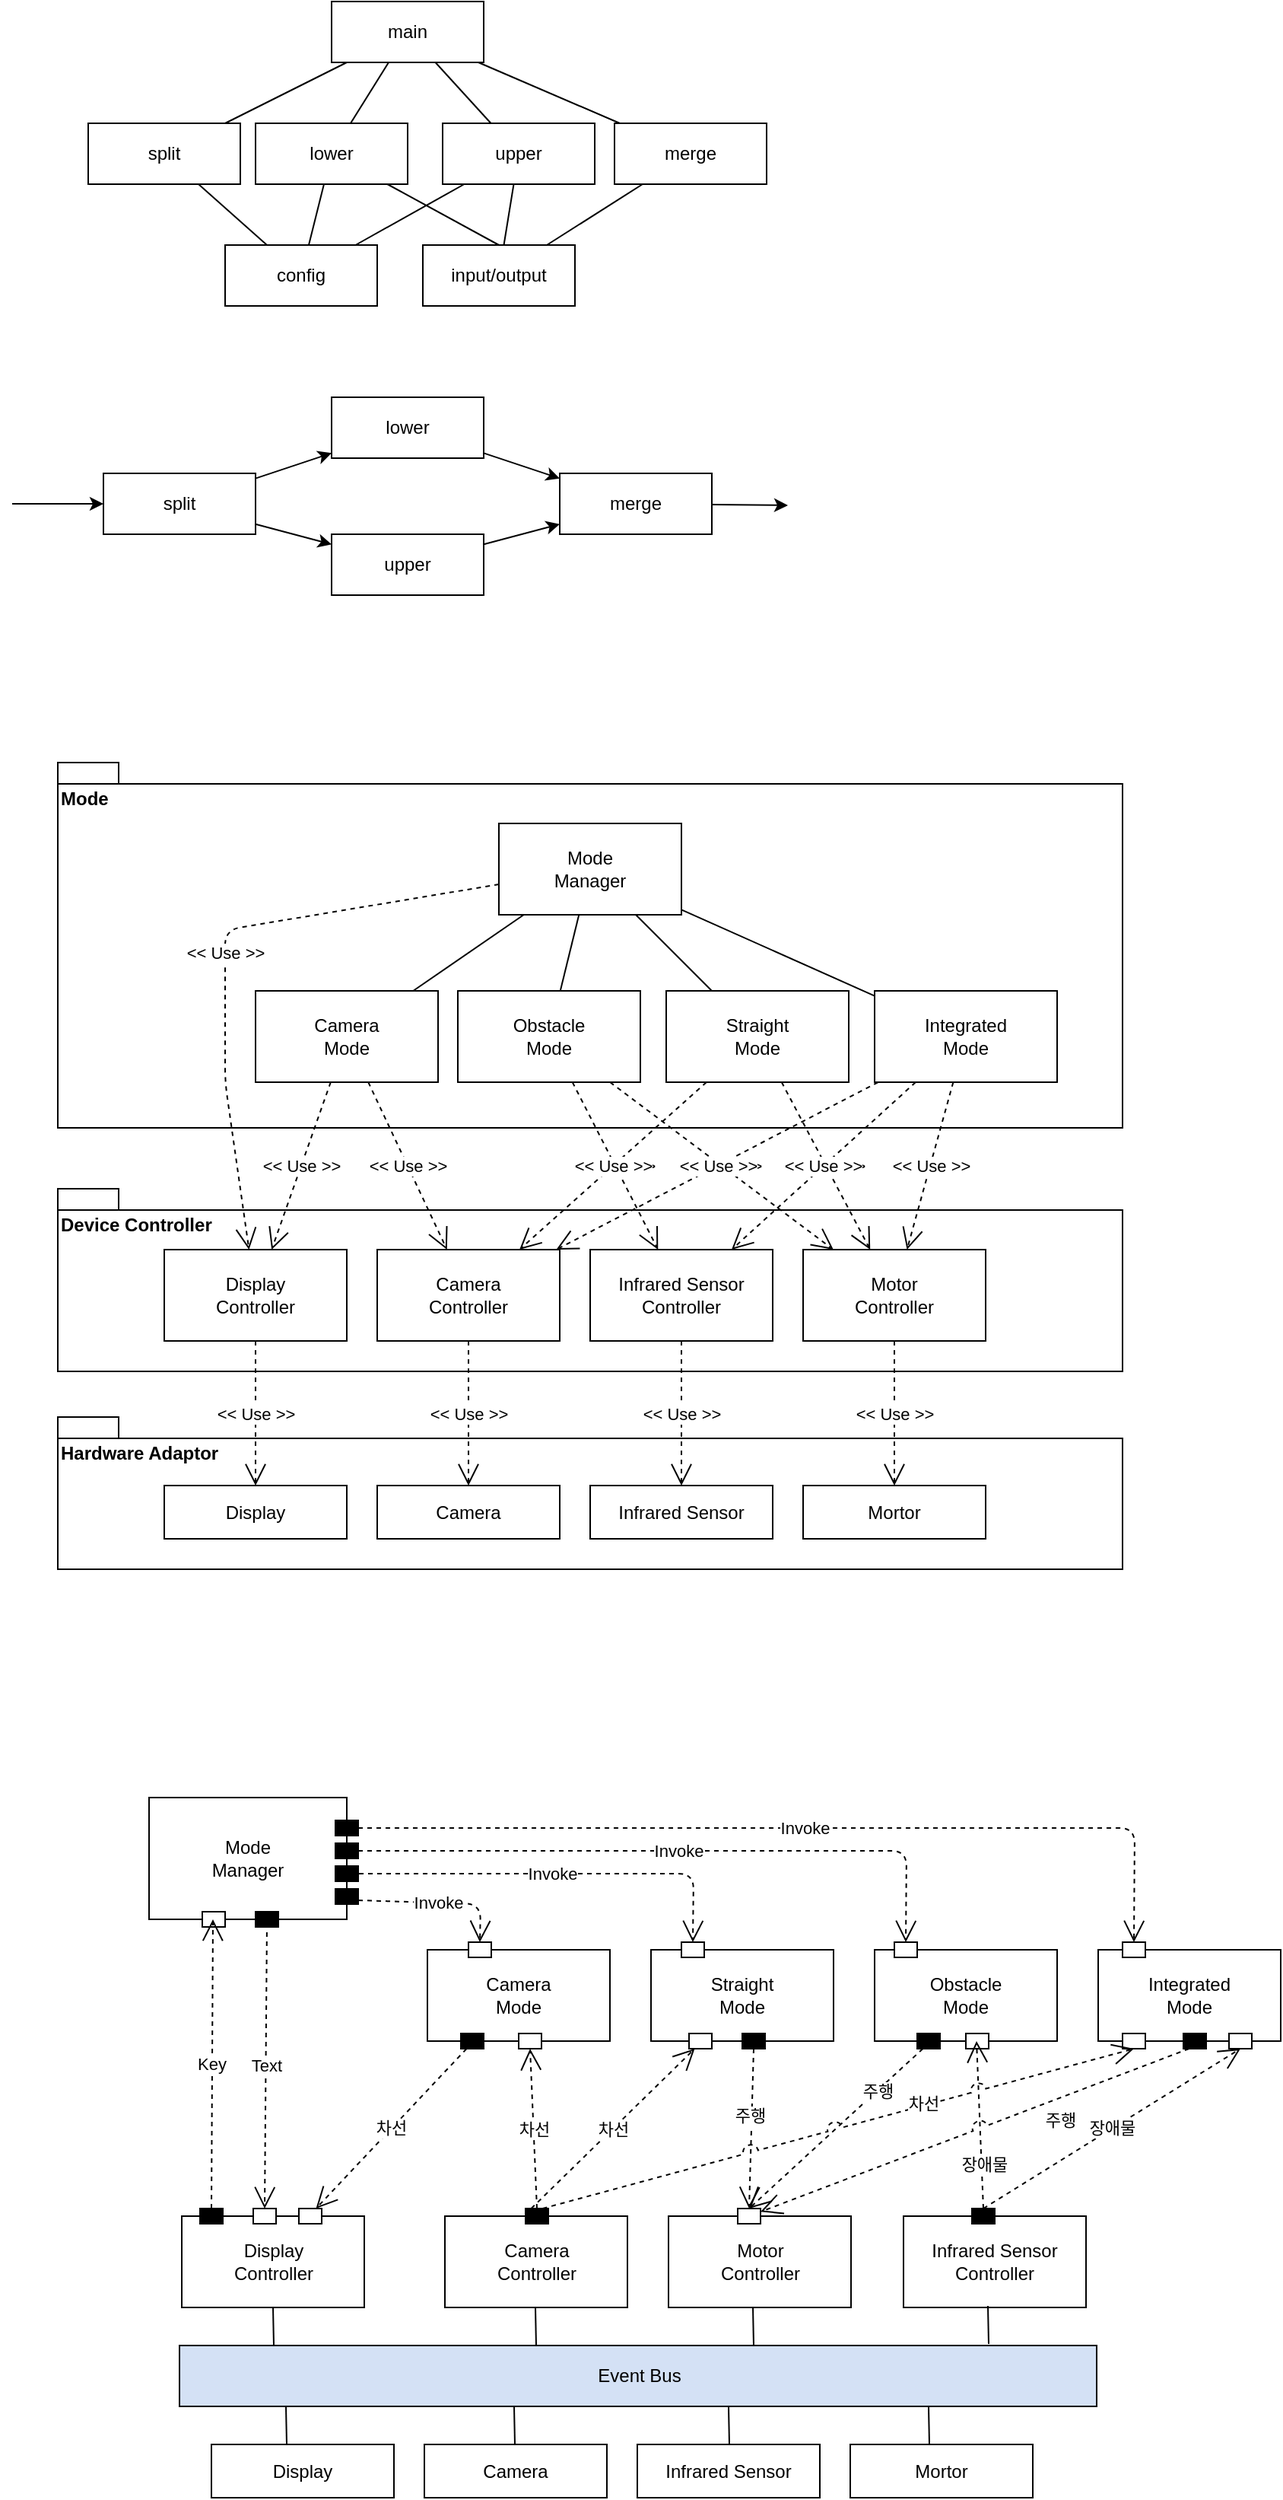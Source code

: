 <mxfile version="12.1.9" type="github" pages="1">
  <diagram id="GqkaJM9YWcRdEgWwe7jv" name="Page-1">
    <mxGraphModel dx="1005" dy="513" grid="1" gridSize="10" guides="1" tooltips="1" connect="1" arrows="1" fold="1" page="1" pageScale="1" pageWidth="827" pageHeight="1169" math="0" shadow="0">
      <root>
        <mxCell id="0"/>
        <mxCell id="1" parent="0"/>
        <mxCell id="NLvDaeGnBo0QT0uKcd2r-38" value="Mode" style="shape=folder;fontStyle=1;spacingTop=10;tabWidth=40;tabHeight=14;tabPosition=left;html=1;verticalAlign=top;align=left;" vertex="1" parent="1">
          <mxGeometry x="90" y="570" width="700" height="240" as="geometry"/>
        </mxCell>
        <mxCell id="NLvDaeGnBo0QT0uKcd2r-1" value="main" style="rounded=0;whiteSpace=wrap;html=1;" vertex="1" parent="1">
          <mxGeometry x="270" y="70" width="100" height="40" as="geometry"/>
        </mxCell>
        <mxCell id="NLvDaeGnBo0QT0uKcd2r-2" value="split" style="rounded=0;whiteSpace=wrap;html=1;" vertex="1" parent="1">
          <mxGeometry x="110" y="150" width="100" height="40" as="geometry"/>
        </mxCell>
        <mxCell id="NLvDaeGnBo0QT0uKcd2r-3" value="lower" style="rounded=0;whiteSpace=wrap;html=1;" vertex="1" parent="1">
          <mxGeometry x="220" y="150" width="100" height="40" as="geometry"/>
        </mxCell>
        <mxCell id="NLvDaeGnBo0QT0uKcd2r-4" value="upper" style="rounded=0;whiteSpace=wrap;html=1;" vertex="1" parent="1">
          <mxGeometry x="343" y="150" width="100" height="40" as="geometry"/>
        </mxCell>
        <mxCell id="NLvDaeGnBo0QT0uKcd2r-5" value="merge" style="rounded=0;whiteSpace=wrap;html=1;" vertex="1" parent="1">
          <mxGeometry x="456" y="150" width="100" height="40" as="geometry"/>
        </mxCell>
        <mxCell id="NLvDaeGnBo0QT0uKcd2r-6" value="config" style="rounded=0;whiteSpace=wrap;html=1;" vertex="1" parent="1">
          <mxGeometry x="200" y="230" width="100" height="40" as="geometry"/>
        </mxCell>
        <mxCell id="NLvDaeGnBo0QT0uKcd2r-7" value="input/output" style="rounded=0;whiteSpace=wrap;html=1;" vertex="1" parent="1">
          <mxGeometry x="330" y="230" width="100" height="40" as="geometry"/>
        </mxCell>
        <mxCell id="NLvDaeGnBo0QT0uKcd2r-12" value="" style="endArrow=none;html=1;" edge="1" parent="1" source="NLvDaeGnBo0QT0uKcd2r-2" target="NLvDaeGnBo0QT0uKcd2r-1">
          <mxGeometry width="50" height="50" relative="1" as="geometry">
            <mxPoint x="130" y="340" as="sourcePoint"/>
            <mxPoint x="180" y="290" as="targetPoint"/>
          </mxGeometry>
        </mxCell>
        <mxCell id="NLvDaeGnBo0QT0uKcd2r-13" value="" style="endArrow=none;html=1;" edge="1" parent="1" source="NLvDaeGnBo0QT0uKcd2r-3" target="NLvDaeGnBo0QT0uKcd2r-1">
          <mxGeometry width="50" height="50" relative="1" as="geometry">
            <mxPoint x="225" y="160" as="sourcePoint"/>
            <mxPoint x="295" y="120" as="targetPoint"/>
          </mxGeometry>
        </mxCell>
        <mxCell id="NLvDaeGnBo0QT0uKcd2r-14" value="" style="endArrow=none;html=1;" edge="1" parent="1" source="NLvDaeGnBo0QT0uKcd2r-4" target="NLvDaeGnBo0QT0uKcd2r-1">
          <mxGeometry width="50" height="50" relative="1" as="geometry">
            <mxPoint x="307.5" y="160" as="sourcePoint"/>
            <mxPoint x="322.5" y="120" as="targetPoint"/>
          </mxGeometry>
        </mxCell>
        <mxCell id="NLvDaeGnBo0QT0uKcd2r-15" value="" style="endArrow=none;html=1;" edge="1" parent="1" source="NLvDaeGnBo0QT0uKcd2r-5" target="NLvDaeGnBo0QT0uKcd2r-1">
          <mxGeometry width="50" height="50" relative="1" as="geometry">
            <mxPoint x="399.75" y="160" as="sourcePoint"/>
            <mxPoint x="353.25" y="120" as="targetPoint"/>
          </mxGeometry>
        </mxCell>
        <mxCell id="NLvDaeGnBo0QT0uKcd2r-16" value="" style="endArrow=none;html=1;" edge="1" parent="1" source="NLvDaeGnBo0QT0uKcd2r-5" target="NLvDaeGnBo0QT0uKcd2r-7">
          <mxGeometry width="50" height="50" relative="1" as="geometry">
            <mxPoint x="466" y="160.583" as="sourcePoint"/>
            <mxPoint x="360" y="119.417" as="targetPoint"/>
          </mxGeometry>
        </mxCell>
        <mxCell id="NLvDaeGnBo0QT0uKcd2r-17" value="" style="endArrow=none;html=1;" edge="1" parent="1" source="NLvDaeGnBo0QT0uKcd2r-4" target="NLvDaeGnBo0QT0uKcd2r-6">
          <mxGeometry width="50" height="50" relative="1" as="geometry">
            <mxPoint x="484.5" y="200" as="sourcePoint"/>
            <mxPoint x="421.5" y="240" as="targetPoint"/>
          </mxGeometry>
        </mxCell>
        <mxCell id="NLvDaeGnBo0QT0uKcd2r-18" value="" style="endArrow=none;html=1;" edge="1" parent="1" source="NLvDaeGnBo0QT0uKcd2r-2" target="NLvDaeGnBo0QT0uKcd2r-6">
          <mxGeometry width="50" height="50" relative="1" as="geometry">
            <mxPoint x="367.25" y="200" as="sourcePoint"/>
            <mxPoint x="295.75" y="240" as="targetPoint"/>
          </mxGeometry>
        </mxCell>
        <mxCell id="NLvDaeGnBo0QT0uKcd2r-19" value="" style="endArrow=none;html=1;entryX=0.5;entryY=0;entryDx=0;entryDy=0;" edge="1" parent="1" source="NLvDaeGnBo0QT0uKcd2r-3" target="NLvDaeGnBo0QT0uKcd2r-7">
          <mxGeometry width="50" height="50" relative="1" as="geometry">
            <mxPoint x="208.786" y="200" as="sourcePoint"/>
            <mxPoint x="305.75" y="250" as="targetPoint"/>
          </mxGeometry>
        </mxCell>
        <mxCell id="NLvDaeGnBo0QT0uKcd2r-20" value="" style="endArrow=none;html=1;" edge="1" parent="1" source="NLvDaeGnBo0QT0uKcd2r-4" target="NLvDaeGnBo0QT0uKcd2r-7">
          <mxGeometry width="50" height="50" relative="1" as="geometry">
            <mxPoint x="316.667" y="200" as="sourcePoint"/>
            <mxPoint x="390" y="240" as="targetPoint"/>
          </mxGeometry>
        </mxCell>
        <mxCell id="NLvDaeGnBo0QT0uKcd2r-21" value="" style="endArrow=none;html=1;" edge="1" parent="1" source="NLvDaeGnBo0QT0uKcd2r-3" target="NLvDaeGnBo0QT0uKcd2r-6">
          <mxGeometry width="50" height="50" relative="1" as="geometry">
            <mxPoint x="399.75" y="200" as="sourcePoint"/>
            <mxPoint x="393.25" y="240" as="targetPoint"/>
          </mxGeometry>
        </mxCell>
        <mxCell id="NLvDaeGnBo0QT0uKcd2r-22" value="lower" style="rounded=0;whiteSpace=wrap;html=1;" vertex="1" parent="1">
          <mxGeometry x="270" y="330" width="100" height="40" as="geometry"/>
        </mxCell>
        <mxCell id="NLvDaeGnBo0QT0uKcd2r-23" value="upper" style="rounded=0;whiteSpace=wrap;html=1;" vertex="1" parent="1">
          <mxGeometry x="270" y="420" width="100" height="40" as="geometry"/>
        </mxCell>
        <mxCell id="NLvDaeGnBo0QT0uKcd2r-24" value="split" style="rounded=0;whiteSpace=wrap;html=1;" vertex="1" parent="1">
          <mxGeometry x="120" y="380" width="100" height="40" as="geometry"/>
        </mxCell>
        <mxCell id="NLvDaeGnBo0QT0uKcd2r-25" value="merge" style="rounded=0;whiteSpace=wrap;html=1;" vertex="1" parent="1">
          <mxGeometry x="420" y="380" width="100" height="40" as="geometry"/>
        </mxCell>
        <mxCell id="NLvDaeGnBo0QT0uKcd2r-26" value="" style="endArrow=none;html=1;endFill=0;startArrow=classic;startFill=1;" edge="1" parent="1" source="NLvDaeGnBo0QT0uKcd2r-22" target="NLvDaeGnBo0QT0uKcd2r-24">
          <mxGeometry width="50" height="50" relative="1" as="geometry">
            <mxPoint x="275" y="200" as="sourcePoint"/>
            <mxPoint x="265" y="240" as="targetPoint"/>
          </mxGeometry>
        </mxCell>
        <mxCell id="NLvDaeGnBo0QT0uKcd2r-28" value="" style="endArrow=none;html=1;endFill=0;startArrow=classic;startFill=1;" edge="1" parent="1" source="NLvDaeGnBo0QT0uKcd2r-23" target="NLvDaeGnBo0QT0uKcd2r-24">
          <mxGeometry width="50" height="50" relative="1" as="geometry">
            <mxPoint x="280" y="376.667" as="sourcePoint"/>
            <mxPoint x="230" y="393.333" as="targetPoint"/>
          </mxGeometry>
        </mxCell>
        <mxCell id="NLvDaeGnBo0QT0uKcd2r-30" value="" style="endArrow=none;html=1;endFill=0;startArrow=classic;startFill=1;" edge="1" parent="1" source="NLvDaeGnBo0QT0uKcd2r-25" target="NLvDaeGnBo0QT0uKcd2r-22">
          <mxGeometry width="50" height="50" relative="1" as="geometry">
            <mxPoint x="280" y="376.667" as="sourcePoint"/>
            <mxPoint x="230" y="393.333" as="targetPoint"/>
          </mxGeometry>
        </mxCell>
        <mxCell id="NLvDaeGnBo0QT0uKcd2r-31" value="" style="endArrow=none;html=1;endFill=0;startArrow=classic;startFill=1;" edge="1" parent="1" source="NLvDaeGnBo0QT0uKcd2r-25" target="NLvDaeGnBo0QT0uKcd2r-23">
          <mxGeometry width="50" height="50" relative="1" as="geometry">
            <mxPoint x="430" y="393.333" as="sourcePoint"/>
            <mxPoint x="380" y="376.667" as="targetPoint"/>
          </mxGeometry>
        </mxCell>
        <mxCell id="NLvDaeGnBo0QT0uKcd2r-32" value="" style="endArrow=none;html=1;endFill=0;startArrow=classic;startFill=1;" edge="1" parent="1" source="NLvDaeGnBo0QT0uKcd2r-24">
          <mxGeometry width="50" height="50" relative="1" as="geometry">
            <mxPoint x="430" y="423.333" as="sourcePoint"/>
            <mxPoint x="60" y="400" as="targetPoint"/>
          </mxGeometry>
        </mxCell>
        <mxCell id="NLvDaeGnBo0QT0uKcd2r-34" value="" style="endArrow=none;html=1;endFill=0;startArrow=classic;startFill=1;" edge="1" parent="1" target="NLvDaeGnBo0QT0uKcd2r-25">
          <mxGeometry width="50" height="50" relative="1" as="geometry">
            <mxPoint x="570" y="401" as="sourcePoint"/>
            <mxPoint x="70" y="410" as="targetPoint"/>
          </mxGeometry>
        </mxCell>
        <mxCell id="NLvDaeGnBo0QT0uKcd2r-35" value="Mode&lt;br&gt;Manager" style="rounded=0;whiteSpace=wrap;html=1;" vertex="1" parent="1">
          <mxGeometry x="380" y="610" width="120" height="60" as="geometry"/>
        </mxCell>
        <mxCell id="NLvDaeGnBo0QT0uKcd2r-36" value="Camera&lt;br&gt;Mode" style="rounded=0;whiteSpace=wrap;html=1;" vertex="1" parent="1">
          <mxGeometry x="220" y="720" width="120" height="60" as="geometry"/>
        </mxCell>
        <mxCell id="NLvDaeGnBo0QT0uKcd2r-39" value="Obstacle&lt;br&gt;Mode" style="rounded=0;whiteSpace=wrap;html=1;" vertex="1" parent="1">
          <mxGeometry x="353" y="720" width="120" height="60" as="geometry"/>
        </mxCell>
        <mxCell id="NLvDaeGnBo0QT0uKcd2r-40" value="Straight&lt;br&gt;Mode" style="rounded=0;whiteSpace=wrap;html=1;" vertex="1" parent="1">
          <mxGeometry x="490" y="720" width="120" height="60" as="geometry"/>
        </mxCell>
        <mxCell id="NLvDaeGnBo0QT0uKcd2r-42" value="Integrated&lt;br&gt;Mode" style="rounded=0;whiteSpace=wrap;html=1;" vertex="1" parent="1">
          <mxGeometry x="627" y="720" width="120" height="60" as="geometry"/>
        </mxCell>
        <mxCell id="NLvDaeGnBo0QT0uKcd2r-45" value="Device Controller" style="shape=folder;fontStyle=1;spacingTop=10;tabWidth=40;tabHeight=14;tabPosition=left;html=1;verticalAlign=top;align=left;" vertex="1" parent="1">
          <mxGeometry x="90" y="850" width="700" height="120" as="geometry"/>
        </mxCell>
        <mxCell id="NLvDaeGnBo0QT0uKcd2r-46" value="Camera&lt;br&gt;Controller" style="rounded=0;whiteSpace=wrap;html=1;" vertex="1" parent="1">
          <mxGeometry x="300" y="890" width="120" height="60" as="geometry"/>
        </mxCell>
        <mxCell id="NLvDaeGnBo0QT0uKcd2r-48" value="Infrared Sensor&lt;br&gt;Controller" style="rounded=0;whiteSpace=wrap;html=1;" vertex="1" parent="1">
          <mxGeometry x="440" y="890" width="120" height="60" as="geometry"/>
        </mxCell>
        <mxCell id="NLvDaeGnBo0QT0uKcd2r-49" value="Motor&lt;br&gt;Controller" style="rounded=0;whiteSpace=wrap;html=1;" vertex="1" parent="1">
          <mxGeometry x="580" y="890" width="120" height="60" as="geometry"/>
        </mxCell>
        <mxCell id="NLvDaeGnBo0QT0uKcd2r-50" value="Display&lt;br&gt;Controller" style="rounded=0;whiteSpace=wrap;html=1;" vertex="1" parent="1">
          <mxGeometry x="160" y="890" width="120" height="60" as="geometry"/>
        </mxCell>
        <mxCell id="NLvDaeGnBo0QT0uKcd2r-51" value="Hardware Adaptor" style="shape=folder;fontStyle=1;spacingTop=10;tabWidth=40;tabHeight=14;tabPosition=left;html=1;verticalAlign=top;align=left;" vertex="1" parent="1">
          <mxGeometry x="90" y="1000" width="700" height="100" as="geometry"/>
        </mxCell>
        <mxCell id="NLvDaeGnBo0QT0uKcd2r-52" value="Display" style="rounded=0;whiteSpace=wrap;html=1;" vertex="1" parent="1">
          <mxGeometry x="160" y="1045" width="120" height="35" as="geometry"/>
        </mxCell>
        <mxCell id="NLvDaeGnBo0QT0uKcd2r-53" value="Camera" style="rounded=0;whiteSpace=wrap;html=1;" vertex="1" parent="1">
          <mxGeometry x="300" y="1045" width="120" height="35" as="geometry"/>
        </mxCell>
        <mxCell id="NLvDaeGnBo0QT0uKcd2r-54" value="Infrared Sensor" style="rounded=0;whiteSpace=wrap;html=1;" vertex="1" parent="1">
          <mxGeometry x="440" y="1045" width="120" height="35" as="geometry"/>
        </mxCell>
        <mxCell id="NLvDaeGnBo0QT0uKcd2r-55" value="Mortor" style="rounded=0;whiteSpace=wrap;html=1;" vertex="1" parent="1">
          <mxGeometry x="580" y="1045" width="120" height="35" as="geometry"/>
        </mxCell>
        <mxCell id="NLvDaeGnBo0QT0uKcd2r-56" value="&amp;lt;&amp;lt; Use &amp;gt;&amp;gt;" style="endArrow=open;endSize=12;dashed=1;html=1;" edge="1" parent="1" source="NLvDaeGnBo0QT0uKcd2r-35" target="NLvDaeGnBo0QT0uKcd2r-50">
          <mxGeometry width="160" relative="1" as="geometry">
            <mxPoint x="50" y="1080" as="sourcePoint"/>
            <mxPoint x="240" y="728.462" as="targetPoint"/>
            <Array as="points">
              <mxPoint x="200" y="680"/>
              <mxPoint x="200" y="780"/>
            </Array>
          </mxGeometry>
        </mxCell>
        <mxCell id="NLvDaeGnBo0QT0uKcd2r-62" value="&amp;lt;&amp;lt; Use &amp;gt;&amp;gt;" style="endArrow=open;endSize=12;dashed=1;html=1;" edge="1" parent="1" source="NLvDaeGnBo0QT0uKcd2r-36" target="NLvDaeGnBo0QT0uKcd2r-46">
          <mxGeometry width="160" relative="1" as="geometry">
            <mxPoint x="190" y="795" as="sourcePoint"/>
            <mxPoint x="249.13" y="880" as="targetPoint"/>
          </mxGeometry>
        </mxCell>
        <mxCell id="NLvDaeGnBo0QT0uKcd2r-63" value="&amp;lt;&amp;lt; Use &amp;gt;&amp;gt;" style="endArrow=open;endSize=12;dashed=1;html=1;" edge="1" parent="1" source="NLvDaeGnBo0QT0uKcd2r-36" target="NLvDaeGnBo0QT0uKcd2r-50">
          <mxGeometry width="160" relative="1" as="geometry">
            <mxPoint x="336.552" y="795" as="sourcePoint"/>
            <mxPoint x="383.448" y="880" as="targetPoint"/>
          </mxGeometry>
        </mxCell>
        <mxCell id="NLvDaeGnBo0QT0uKcd2r-65" value="&amp;lt;&amp;lt; Use &amp;gt;&amp;gt;" style="endArrow=open;endSize=12;dashed=1;html=1;" edge="1" parent="1" source="NLvDaeGnBo0QT0uKcd2r-39" target="NLvDaeGnBo0QT0uKcd2r-48">
          <mxGeometry width="160" relative="1" as="geometry">
            <mxPoint x="411.683" y="795" as="sourcePoint"/>
            <mxPoint x="290.345" y="890" as="targetPoint"/>
          </mxGeometry>
        </mxCell>
        <mxCell id="NLvDaeGnBo0QT0uKcd2r-66" value="&amp;lt;&amp;lt; Use &amp;gt;&amp;gt;" style="endArrow=open;endSize=12;dashed=1;html=1;" edge="1" parent="1" source="NLvDaeGnBo0QT0uKcd2r-40" target="NLvDaeGnBo0QT0uKcd2r-49">
          <mxGeometry width="160" relative="1" as="geometry">
            <mxPoint x="466.552" y="795" as="sourcePoint"/>
            <mxPoint x="513.448" y="880" as="targetPoint"/>
          </mxGeometry>
        </mxCell>
        <mxCell id="NLvDaeGnBo0QT0uKcd2r-67" value="&amp;lt;&amp;lt; Use &amp;gt;&amp;gt;" style="endArrow=open;endSize=12;dashed=1;html=1;" edge="1" parent="1" source="NLvDaeGnBo0QT0uKcd2r-39" target="NLvDaeGnBo0QT0uKcd2r-49">
          <mxGeometry width="160" relative="1" as="geometry">
            <mxPoint x="596.552" y="795" as="sourcePoint"/>
            <mxPoint x="643.448" y="880" as="targetPoint"/>
          </mxGeometry>
        </mxCell>
        <mxCell id="NLvDaeGnBo0QT0uKcd2r-68" value="" style="endArrow=none;html=1;" edge="1" parent="1" source="NLvDaeGnBo0QT0uKcd2r-36" target="NLvDaeGnBo0QT0uKcd2r-35">
          <mxGeometry width="50" height="50" relative="1" as="geometry">
            <mxPoint x="50" y="1130" as="sourcePoint"/>
            <mxPoint x="100" y="1080" as="targetPoint"/>
          </mxGeometry>
        </mxCell>
        <mxCell id="NLvDaeGnBo0QT0uKcd2r-69" value="" style="endArrow=none;html=1;" edge="1" parent="1" source="NLvDaeGnBo0QT0uKcd2r-39" target="NLvDaeGnBo0QT0uKcd2r-35">
          <mxGeometry width="50" height="50" relative="1" as="geometry">
            <mxPoint x="353.913" y="735" as="sourcePoint"/>
            <mxPoint x="416.087" y="680" as="targetPoint"/>
          </mxGeometry>
        </mxCell>
        <mxCell id="NLvDaeGnBo0QT0uKcd2r-70" value="" style="endArrow=none;html=1;" edge="1" parent="1" source="NLvDaeGnBo0QT0uKcd2r-40" target="NLvDaeGnBo0QT0uKcd2r-35">
          <mxGeometry width="50" height="50" relative="1" as="geometry">
            <mxPoint x="450" y="735" as="sourcePoint"/>
            <mxPoint x="450" y="680" as="targetPoint"/>
          </mxGeometry>
        </mxCell>
        <mxCell id="NLvDaeGnBo0QT0uKcd2r-71" value="" style="endArrow=none;html=1;" edge="1" parent="1" source="NLvDaeGnBo0QT0uKcd2r-42" target="NLvDaeGnBo0QT0uKcd2r-35">
          <mxGeometry width="50" height="50" relative="1" as="geometry">
            <mxPoint x="546.087" y="735" as="sourcePoint"/>
            <mxPoint x="483.913" y="680" as="targetPoint"/>
          </mxGeometry>
        </mxCell>
        <mxCell id="NLvDaeGnBo0QT0uKcd2r-72" value="&amp;lt;&amp;lt; Use &amp;gt;&amp;gt;" style="endArrow=open;endSize=12;dashed=1;html=1;" edge="1" parent="1" source="NLvDaeGnBo0QT0uKcd2r-40" target="NLvDaeGnBo0QT0uKcd2r-46">
          <mxGeometry width="160" relative="1" as="geometry">
            <mxPoint x="578" y="790" as="sourcePoint"/>
            <mxPoint x="632" y="880" as="targetPoint"/>
          </mxGeometry>
        </mxCell>
        <mxCell id="NLvDaeGnBo0QT0uKcd2r-73" value="&amp;lt;&amp;lt; Use &amp;gt;&amp;gt;" style="endArrow=open;endSize=12;dashed=1;html=1;" edge="1" parent="1" source="NLvDaeGnBo0QT0uKcd2r-42" target="NLvDaeGnBo0QT0uKcd2r-46">
          <mxGeometry width="160" relative="1" as="geometry">
            <mxPoint x="522" y="790" as="sourcePoint"/>
            <mxPoint x="408" y="880" as="targetPoint"/>
          </mxGeometry>
        </mxCell>
        <mxCell id="NLvDaeGnBo0QT0uKcd2r-74" value="&amp;lt;&amp;lt; Use &amp;gt;&amp;gt;" style="endArrow=open;endSize=12;dashed=1;html=1;" edge="1" parent="1" source="NLvDaeGnBo0QT0uKcd2r-42" target="NLvDaeGnBo0QT0uKcd2r-48">
          <mxGeometry width="160" relative="1" as="geometry">
            <mxPoint x="637" y="787.523" as="sourcePoint"/>
            <mxPoint x="430" y="882.477" as="targetPoint"/>
          </mxGeometry>
        </mxCell>
        <mxCell id="NLvDaeGnBo0QT0uKcd2r-75" value="&amp;lt;&amp;lt; Use &amp;gt;&amp;gt;" style="endArrow=open;endSize=12;dashed=1;html=1;" edge="1" parent="1" source="NLvDaeGnBo0QT0uKcd2r-42" target="NLvDaeGnBo0QT0uKcd2r-49">
          <mxGeometry width="160" relative="1" as="geometry">
            <mxPoint x="659.6" y="790" as="sourcePoint"/>
            <mxPoint x="547.4" y="880" as="targetPoint"/>
          </mxGeometry>
        </mxCell>
        <mxCell id="NLvDaeGnBo0QT0uKcd2r-76" value="&amp;lt;&amp;lt; Use &amp;gt;&amp;gt;" style="endArrow=open;endSize=12;dashed=1;html=1;" edge="1" parent="1" source="NLvDaeGnBo0QT0uKcd2r-50" target="NLvDaeGnBo0QT0uKcd2r-52">
          <mxGeometry width="160" relative="1" as="geometry">
            <mxPoint x="278" y="810" as="sourcePoint"/>
            <mxPoint x="242" y="900" as="targetPoint"/>
          </mxGeometry>
        </mxCell>
        <mxCell id="NLvDaeGnBo0QT0uKcd2r-77" value="&amp;lt;&amp;lt; Use &amp;gt;&amp;gt;" style="endArrow=open;endSize=12;dashed=1;html=1;" edge="1" parent="1" source="NLvDaeGnBo0QT0uKcd2r-46" target="NLvDaeGnBo0QT0uKcd2r-53">
          <mxGeometry width="160" relative="1" as="geometry">
            <mxPoint x="230" y="960" as="sourcePoint"/>
            <mxPoint x="230" y="1045" as="targetPoint"/>
          </mxGeometry>
        </mxCell>
        <mxCell id="NLvDaeGnBo0QT0uKcd2r-78" value="&amp;lt;&amp;lt; Use &amp;gt;&amp;gt;" style="endArrow=open;endSize=12;dashed=1;html=1;" edge="1" parent="1" source="NLvDaeGnBo0QT0uKcd2r-48" target="NLvDaeGnBo0QT0uKcd2r-54">
          <mxGeometry width="160" relative="1" as="geometry">
            <mxPoint x="370" y="960" as="sourcePoint"/>
            <mxPoint x="370" y="1045" as="targetPoint"/>
          </mxGeometry>
        </mxCell>
        <mxCell id="NLvDaeGnBo0QT0uKcd2r-79" value="&amp;lt;&amp;lt; Use &amp;gt;&amp;gt;" style="endArrow=open;endSize=12;dashed=1;html=1;" edge="1" parent="1" source="NLvDaeGnBo0QT0uKcd2r-49" target="NLvDaeGnBo0QT0uKcd2r-55">
          <mxGeometry width="160" relative="1" as="geometry">
            <mxPoint x="510" y="960" as="sourcePoint"/>
            <mxPoint x="510" y="1045" as="targetPoint"/>
          </mxGeometry>
        </mxCell>
        <mxCell id="NLvDaeGnBo0QT0uKcd2r-80" value="Mode&lt;br&gt;Manager" style="rounded=0;whiteSpace=wrap;html=1;" vertex="1" parent="1">
          <mxGeometry x="150" y="1250" width="130" height="80" as="geometry"/>
        </mxCell>
        <mxCell id="NLvDaeGnBo0QT0uKcd2r-81" value="Camera&lt;br&gt;Mode" style="rounded=0;whiteSpace=wrap;html=1;" vertex="1" parent="1">
          <mxGeometry x="333" y="1350" width="120" height="60" as="geometry"/>
        </mxCell>
        <mxCell id="NLvDaeGnBo0QT0uKcd2r-82" value="Obstacle&lt;br&gt;Mode" style="rounded=0;whiteSpace=wrap;html=1;" vertex="1" parent="1">
          <mxGeometry x="627" y="1350" width="120" height="60" as="geometry"/>
        </mxCell>
        <mxCell id="NLvDaeGnBo0QT0uKcd2r-83" value="Straight&lt;br&gt;Mode" style="rounded=0;whiteSpace=wrap;html=1;" vertex="1" parent="1">
          <mxGeometry x="480" y="1350" width="120" height="60" as="geometry"/>
        </mxCell>
        <mxCell id="NLvDaeGnBo0QT0uKcd2r-84" value="Integrated&lt;br&gt;Mode" style="rounded=0;whiteSpace=wrap;html=1;" vertex="1" parent="1">
          <mxGeometry x="774" y="1350" width="120" height="60" as="geometry"/>
        </mxCell>
        <mxCell id="NLvDaeGnBo0QT0uKcd2r-85" value="Camera&lt;br&gt;Controller" style="rounded=0;whiteSpace=wrap;html=1;" vertex="1" parent="1">
          <mxGeometry x="344.5" y="1525" width="120" height="60" as="geometry"/>
        </mxCell>
        <mxCell id="NLvDaeGnBo0QT0uKcd2r-86" value="Infrared Sensor&lt;br&gt;Controller" style="rounded=0;whiteSpace=wrap;html=1;" vertex="1" parent="1">
          <mxGeometry x="646" y="1525" width="120" height="60" as="geometry"/>
        </mxCell>
        <mxCell id="NLvDaeGnBo0QT0uKcd2r-87" value="Motor&lt;br&gt;Controller" style="rounded=0;whiteSpace=wrap;html=1;" vertex="1" parent="1">
          <mxGeometry x="491.5" y="1525" width="120" height="60" as="geometry"/>
        </mxCell>
        <mxCell id="NLvDaeGnBo0QT0uKcd2r-88" value="Display&lt;br&gt;Controller" style="rounded=0;whiteSpace=wrap;html=1;" vertex="1" parent="1">
          <mxGeometry x="171.5" y="1525" width="120" height="60" as="geometry"/>
        </mxCell>
        <mxCell id="NLvDaeGnBo0QT0uKcd2r-89" value="" style="html=1;align=left;" vertex="1" parent="1">
          <mxGeometry x="218.5" y="1520" width="15" height="10" as="geometry"/>
        </mxCell>
        <mxCell id="NLvDaeGnBo0QT0uKcd2r-90" value="" style="html=1;align=left;" vertex="1" parent="1">
          <mxGeometry x="248.5" y="1520" width="15" height="10" as="geometry"/>
        </mxCell>
        <mxCell id="NLvDaeGnBo0QT0uKcd2r-91" value="" style="html=1;align=left;fillColor=#000000;" vertex="1" parent="1">
          <mxGeometry x="183.5" y="1520" width="15" height="10" as="geometry"/>
        </mxCell>
        <mxCell id="NLvDaeGnBo0QT0uKcd2r-92" value="" style="html=1;align=left;" vertex="1" parent="1">
          <mxGeometry x="185" y="1325" width="15" height="10" as="geometry"/>
        </mxCell>
        <mxCell id="NLvDaeGnBo0QT0uKcd2r-93" value="" style="html=1;align=left;" vertex="1" parent="1">
          <mxGeometry x="360" y="1345" width="15" height="10" as="geometry"/>
        </mxCell>
        <mxCell id="NLvDaeGnBo0QT0uKcd2r-94" value="Key" style="endArrow=open;endSize=12;dashed=1;html=1;exitX=0.5;exitY=0;exitDx=0;exitDy=0;" edge="1" parent="1" source="NLvDaeGnBo0QT0uKcd2r-91">
          <mxGeometry width="160" relative="1" as="geometry">
            <mxPoint x="205" y="1243.5" as="sourcePoint"/>
            <mxPoint x="192" y="1330" as="targetPoint"/>
          </mxGeometry>
        </mxCell>
        <mxCell id="NLvDaeGnBo0QT0uKcd2r-95" value="Text" style="endArrow=open;endSize=12;dashed=1;html=1;exitX=0.5;exitY=0.75;exitDx=0;exitDy=0;entryX=0.5;entryY=0;entryDx=0;entryDy=0;exitPerimeter=0;" edge="1" parent="1" source="NLvDaeGnBo0QT0uKcd2r-96" target="NLvDaeGnBo0QT0uKcd2r-89">
          <mxGeometry width="160" relative="1" as="geometry">
            <mxPoint x="290" y="1480" as="sourcePoint"/>
            <mxPoint x="400" y="1470" as="targetPoint"/>
          </mxGeometry>
        </mxCell>
        <mxCell id="NLvDaeGnBo0QT0uKcd2r-96" value="" style="html=1;align=left;fillColor=#000000;" vertex="1" parent="1">
          <mxGeometry x="220" y="1325" width="15" height="10" as="geometry"/>
        </mxCell>
        <mxCell id="NLvDaeGnBo0QT0uKcd2r-97" value="차선" style="endArrow=open;endSize=12;dashed=1;html=1;exitX=0.25;exitY=1;exitDx=0;exitDy=0;entryX=0.75;entryY=0;entryDx=0;entryDy=0;" edge="1" parent="1" source="NLvDaeGnBo0QT0uKcd2r-111" target="NLvDaeGnBo0QT0uKcd2r-90">
          <mxGeometry width="160" relative="1" as="geometry">
            <mxPoint x="350" y="1460" as="sourcePoint"/>
            <mxPoint x="250" y="1520" as="targetPoint"/>
          </mxGeometry>
        </mxCell>
        <mxCell id="NLvDaeGnBo0QT0uKcd2r-98" value="" style="html=1;align=left;" vertex="1" parent="1">
          <mxGeometry x="500" y="1345" width="15" height="10" as="geometry"/>
        </mxCell>
        <mxCell id="NLvDaeGnBo0QT0uKcd2r-99" value="" style="html=1;align=left;" vertex="1" parent="1">
          <mxGeometry x="640" y="1345" width="15" height="10" as="geometry"/>
        </mxCell>
        <mxCell id="NLvDaeGnBo0QT0uKcd2r-100" value="" style="html=1;align=left;" vertex="1" parent="1">
          <mxGeometry x="790" y="1345" width="15" height="10" as="geometry"/>
        </mxCell>
        <mxCell id="NLvDaeGnBo0QT0uKcd2r-105" style="edgeStyle=orthogonalEdgeStyle;rounded=0;orthogonalLoop=1;jettySize=auto;html=1;exitX=0.5;exitY=0;exitDx=0;exitDy=0;entryX=1;entryY=0.75;entryDx=0;entryDy=0;startArrow=classic;startFill=1;endArrow=none;endFill=0;" edge="1" parent="1" source="NLvDaeGnBo0QT0uKcd2r-101" target="NLvDaeGnBo0QT0uKcd2r-80">
          <mxGeometry relative="1" as="geometry"/>
        </mxCell>
        <mxCell id="NLvDaeGnBo0QT0uKcd2r-101" value="" style="html=1;align=left;fillColor=#000000;" vertex="1" parent="1">
          <mxGeometry x="272.5" y="1310" width="15" height="10" as="geometry"/>
        </mxCell>
        <mxCell id="NLvDaeGnBo0QT0uKcd2r-103" value="Invoke" style="endArrow=open;endSize=12;dashed=1;html=1;exitX=1;exitY=0.75;exitDx=0;exitDy=0;entryX=0.5;entryY=0;entryDx=0;entryDy=0;" edge="1" parent="1" source="NLvDaeGnBo0QT0uKcd2r-101" target="NLvDaeGnBo0QT0uKcd2r-93">
          <mxGeometry width="160" relative="1" as="geometry">
            <mxPoint x="403" y="1420" as="sourcePoint"/>
            <mxPoint x="271.25" y="1525" as="targetPoint"/>
            <Array as="points">
              <mxPoint x="368" y="1320"/>
            </Array>
          </mxGeometry>
        </mxCell>
        <mxCell id="NLvDaeGnBo0QT0uKcd2r-104" value="Invoke" style="endArrow=open;endSize=12;dashed=1;html=1;entryX=0.5;entryY=0;entryDx=0;entryDy=0;" edge="1" parent="1" target="NLvDaeGnBo0QT0uKcd2r-98">
          <mxGeometry width="160" relative="1" as="geometry">
            <mxPoint x="276" y="1300" as="sourcePoint"/>
            <mxPoint x="377.5" y="1355" as="targetPoint"/>
            <Array as="points">
              <mxPoint x="508" y="1300"/>
            </Array>
          </mxGeometry>
        </mxCell>
        <mxCell id="NLvDaeGnBo0QT0uKcd2r-106" value="" style="html=1;align=left;fillColor=#000000;" vertex="1" parent="1">
          <mxGeometry x="272.5" y="1295" width="15" height="10" as="geometry"/>
        </mxCell>
        <mxCell id="NLvDaeGnBo0QT0uKcd2r-107" value="" style="html=1;align=left;fillColor=#000000;" vertex="1" parent="1">
          <mxGeometry x="272.5" y="1280" width="15" height="10" as="geometry"/>
        </mxCell>
        <mxCell id="NLvDaeGnBo0QT0uKcd2r-108" value="" style="html=1;align=left;fillColor=#000000;" vertex="1" parent="1">
          <mxGeometry x="272.5" y="1265" width="15" height="10" as="geometry"/>
        </mxCell>
        <mxCell id="NLvDaeGnBo0QT0uKcd2r-109" value="Invoke" style="endArrow=open;endSize=12;dashed=1;html=1;entryX=0.5;entryY=0;entryDx=0;entryDy=0;exitX=1;exitY=0.5;exitDx=0;exitDy=0;" edge="1" parent="1" source="NLvDaeGnBo0QT0uKcd2r-107" target="NLvDaeGnBo0QT0uKcd2r-99">
          <mxGeometry width="160" relative="1" as="geometry">
            <mxPoint x="286" y="1310" as="sourcePoint"/>
            <mxPoint x="517.5" y="1355" as="targetPoint"/>
            <Array as="points">
              <mxPoint x="648" y="1285"/>
            </Array>
          </mxGeometry>
        </mxCell>
        <mxCell id="NLvDaeGnBo0QT0uKcd2r-110" value="Invoke" style="endArrow=open;endSize=12;dashed=1;html=1;entryX=0.5;entryY=0;entryDx=0;entryDy=0;exitX=1;exitY=0.5;exitDx=0;exitDy=0;" edge="1" parent="1" source="NLvDaeGnBo0QT0uKcd2r-108" target="NLvDaeGnBo0QT0uKcd2r-100">
          <mxGeometry width="160" relative="1" as="geometry">
            <mxPoint x="297.5" y="1295" as="sourcePoint"/>
            <mxPoint x="657.5" y="1355" as="targetPoint"/>
            <Array as="points">
              <mxPoint x="798" y="1270"/>
            </Array>
          </mxGeometry>
        </mxCell>
        <mxCell id="NLvDaeGnBo0QT0uKcd2r-111" value="" style="html=1;align=left;fillColor=#000000;" vertex="1" parent="1">
          <mxGeometry x="355" y="1405" width="15" height="10" as="geometry"/>
        </mxCell>
        <mxCell id="NLvDaeGnBo0QT0uKcd2r-112" value="" style="html=1;align=left;fillColor=#000000;" vertex="1" parent="1">
          <mxGeometry x="397.5" y="1520" width="15" height="10" as="geometry"/>
        </mxCell>
        <mxCell id="NLvDaeGnBo0QT0uKcd2r-113" value="" style="html=1;align=left;" vertex="1" parent="1">
          <mxGeometry x="393" y="1405" width="15" height="10" as="geometry"/>
        </mxCell>
        <mxCell id="NLvDaeGnBo0QT0uKcd2r-114" value="차선" style="endArrow=open;endSize=12;dashed=1;html=1;exitX=0.5;exitY=0;exitDx=0;exitDy=0;entryX=0.5;entryY=1;entryDx=0;entryDy=0;" edge="1" parent="1" source="NLvDaeGnBo0QT0uKcd2r-112" target="NLvDaeGnBo0QT0uKcd2r-113">
          <mxGeometry width="160" relative="1" as="geometry">
            <mxPoint x="368.75" y="1425" as="sourcePoint"/>
            <mxPoint x="271.25" y="1525" as="targetPoint"/>
          </mxGeometry>
        </mxCell>
        <mxCell id="NLvDaeGnBo0QT0uKcd2r-115" value="" style="html=1;align=left;fillColor=#000000;" vertex="1" parent="1">
          <mxGeometry x="691" y="1520" width="15" height="10" as="geometry"/>
        </mxCell>
        <mxCell id="NLvDaeGnBo0QT0uKcd2r-116" value="" style="html=1;align=left;" vertex="1" parent="1">
          <mxGeometry x="537" y="1520" width="15" height="10" as="geometry"/>
        </mxCell>
        <mxCell id="NLvDaeGnBo0QT0uKcd2r-117" value="" style="html=1;align=left;" vertex="1" parent="1">
          <mxGeometry x="687" y="1405" width="15" height="10" as="geometry"/>
        </mxCell>
        <mxCell id="NLvDaeGnBo0QT0uKcd2r-119" value="차선" style="endArrow=open;endSize=12;dashed=1;html=1;entryX=0.25;entryY=1;entryDx=0;entryDy=0;exitX=0.25;exitY=0;exitDx=0;exitDy=0;" edge="1" parent="1" source="NLvDaeGnBo0QT0uKcd2r-112" target="NLvDaeGnBo0QT0uKcd2r-120">
          <mxGeometry width="160" relative="1" as="geometry">
            <mxPoint x="407" y="1548" as="sourcePoint"/>
            <mxPoint x="510" y="1440" as="targetPoint"/>
          </mxGeometry>
        </mxCell>
        <mxCell id="NLvDaeGnBo0QT0uKcd2r-120" value="" style="html=1;align=left;" vertex="1" parent="1">
          <mxGeometry x="505" y="1405" width="15" height="10" as="geometry"/>
        </mxCell>
        <mxCell id="NLvDaeGnBo0QT0uKcd2r-121" value="" style="html=1;align=left;fillColor=#000000;" vertex="1" parent="1">
          <mxGeometry x="540" y="1405" width="15" height="10" as="geometry"/>
        </mxCell>
        <mxCell id="NLvDaeGnBo0QT0uKcd2r-122" value="주행" style="endArrow=open;endSize=12;dashed=1;html=1;exitX=0.5;exitY=1;exitDx=0;exitDy=0;entryX=0.5;entryY=0;entryDx=0;entryDy=0;" edge="1" parent="1" source="NLvDaeGnBo0QT0uKcd2r-121" target="NLvDaeGnBo0QT0uKcd2r-116">
          <mxGeometry x="-0.154" y="-1" width="160" relative="1" as="geometry">
            <mxPoint x="418" y="1527.5" as="sourcePoint"/>
            <mxPoint x="518.75" y="1425" as="targetPoint"/>
            <mxPoint as="offset"/>
          </mxGeometry>
        </mxCell>
        <mxCell id="NLvDaeGnBo0QT0uKcd2r-124" value="장애물" style="endArrow=open;endSize=12;dashed=1;html=1;exitX=0.5;exitY=0;exitDx=0;exitDy=0;entryX=0.467;entryY=0.5;entryDx=0;entryDy=0;entryPerimeter=0;" edge="1" parent="1" source="NLvDaeGnBo0QT0uKcd2r-115" target="NLvDaeGnBo0QT0uKcd2r-117">
          <mxGeometry x="-0.482" y="-2" width="160" relative="1" as="geometry">
            <mxPoint x="418" y="1527.5" as="sourcePoint"/>
            <mxPoint x="518.75" y="1425" as="targetPoint"/>
            <mxPoint as="offset"/>
          </mxGeometry>
        </mxCell>
        <mxCell id="NLvDaeGnBo0QT0uKcd2r-125" value="" style="html=1;align=left;fillColor=#000000;" vertex="1" parent="1">
          <mxGeometry x="655" y="1405" width="15" height="10" as="geometry"/>
        </mxCell>
        <mxCell id="NLvDaeGnBo0QT0uKcd2r-126" value="주행" style="endArrow=open;endSize=12;dashed=1;html=1;exitX=0.25;exitY=1;exitDx=0;exitDy=0;entryX=0.5;entryY=0;entryDx=0;entryDy=0;" edge="1" parent="1" source="NLvDaeGnBo0QT0uKcd2r-125" target="NLvDaeGnBo0QT0uKcd2r-116">
          <mxGeometry x="-0.474" y="1" width="160" relative="1" as="geometry">
            <mxPoint x="557.5" y="1425" as="sourcePoint"/>
            <mxPoint x="550" y="1525" as="targetPoint"/>
            <mxPoint as="offset"/>
          </mxGeometry>
        </mxCell>
        <mxCell id="NLvDaeGnBo0QT0uKcd2r-127" value="" style="html=1;align=left;" vertex="1" parent="1">
          <mxGeometry x="790" y="1405" width="15" height="10" as="geometry"/>
        </mxCell>
        <mxCell id="NLvDaeGnBo0QT0uKcd2r-128" value="" style="html=1;align=left;" vertex="1" parent="1">
          <mxGeometry x="860" y="1405" width="15" height="10" as="geometry"/>
        </mxCell>
        <mxCell id="NLvDaeGnBo0QT0uKcd2r-132" value="" style="html=1;align=left;fillColor=#000000;" vertex="1" parent="1">
          <mxGeometry x="830" y="1405" width="15" height="10" as="geometry"/>
        </mxCell>
        <mxCell id="NLvDaeGnBo0QT0uKcd2r-133" value="장애물" style="endArrow=open;endSize=12;dashed=1;html=1;exitX=0.5;exitY=0;exitDx=0;exitDy=0;entryX=0.5;entryY=1;entryDx=0;entryDy=0;" edge="1" parent="1" source="NLvDaeGnBo0QT0uKcd2r-115" target="NLvDaeGnBo0QT0uKcd2r-128">
          <mxGeometry width="160" relative="1" as="geometry">
            <mxPoint x="704" y="1525" as="sourcePoint"/>
            <mxPoint x="704.005" y="1420" as="targetPoint"/>
          </mxGeometry>
        </mxCell>
        <mxCell id="NLvDaeGnBo0QT0uKcd2r-134" value="차선" style="endArrow=open;endSize=12;dashed=1;html=1;entryX=0.5;entryY=1;entryDx=0;entryDy=0;jumpStyle=arc;jumpSize=10;exitX=0.75;exitY=0;exitDx=0;exitDy=0;" edge="1" parent="1" source="NLvDaeGnBo0QT0uKcd2r-112" target="NLvDaeGnBo0QT0uKcd2r-127">
          <mxGeometry x="0.292" y="1" width="160" relative="1" as="geometry">
            <mxPoint x="401" y="1520" as="sourcePoint"/>
            <mxPoint x="877.5" y="1425" as="targetPoint"/>
            <mxPoint as="offset"/>
          </mxGeometry>
        </mxCell>
        <mxCell id="NLvDaeGnBo0QT0uKcd2r-138" value="주행" style="endArrow=open;endSize=12;dashed=1;html=1;exitX=0.25;exitY=1;exitDx=0;exitDy=0;jumpStyle=arc;jumpSize=10;" edge="1" parent="1" source="NLvDaeGnBo0QT0uKcd2r-132" target="NLvDaeGnBo0QT0uKcd2r-116">
          <mxGeometry x="-0.359" y="14" width="160" relative="1" as="geometry">
            <mxPoint x="668.75" y="1425" as="sourcePoint"/>
            <mxPoint x="550" y="1525" as="targetPoint"/>
            <mxPoint as="offset"/>
          </mxGeometry>
        </mxCell>
        <mxCell id="NLvDaeGnBo0QT0uKcd2r-139" value="Event Bus" style="html=1;fillColor=#D4E1F5;align=center;" vertex="1" parent="1">
          <mxGeometry x="170" y="1610" width="603" height="40" as="geometry"/>
        </mxCell>
        <mxCell id="NLvDaeGnBo0QT0uKcd2r-141" value="Display" style="rounded=0;whiteSpace=wrap;html=1;" vertex="1" parent="1">
          <mxGeometry x="191" y="1675" width="120" height="35" as="geometry"/>
        </mxCell>
        <mxCell id="NLvDaeGnBo0QT0uKcd2r-142" value="Camera" style="rounded=0;whiteSpace=wrap;html=1;" vertex="1" parent="1">
          <mxGeometry x="331" y="1675" width="120" height="35" as="geometry"/>
        </mxCell>
        <mxCell id="NLvDaeGnBo0QT0uKcd2r-143" value="Infrared Sensor" style="rounded=0;whiteSpace=wrap;html=1;" vertex="1" parent="1">
          <mxGeometry x="471" y="1675" width="120" height="35" as="geometry"/>
        </mxCell>
        <mxCell id="NLvDaeGnBo0QT0uKcd2r-144" value="Mortor" style="rounded=0;whiteSpace=wrap;html=1;" vertex="1" parent="1">
          <mxGeometry x="611" y="1675" width="120" height="35" as="geometry"/>
        </mxCell>
        <mxCell id="NLvDaeGnBo0QT0uKcd2r-162" value="" style="endArrow=none;html=1;entryX=0.5;entryY=1;entryDx=0;entryDy=0;" edge="1" parent="1" target="NLvDaeGnBo0QT0uKcd2r-88">
          <mxGeometry width="50" height="50" relative="1" as="geometry">
            <mxPoint x="232" y="1610" as="sourcePoint"/>
            <mxPoint x="130" y="1740" as="targetPoint"/>
          </mxGeometry>
        </mxCell>
        <mxCell id="NLvDaeGnBo0QT0uKcd2r-166" value="" style="endArrow=none;html=1;entryX=0.5;entryY=1;entryDx=0;entryDy=0;" edge="1" parent="1">
          <mxGeometry width="50" height="50" relative="1" as="geometry">
            <mxPoint x="404.5" y="1610" as="sourcePoint"/>
            <mxPoint x="404.0" y="1585" as="targetPoint"/>
          </mxGeometry>
        </mxCell>
        <mxCell id="NLvDaeGnBo0QT0uKcd2r-167" value="" style="endArrow=none;html=1;entryX=0.5;entryY=1;entryDx=0;entryDy=0;" edge="1" parent="1">
          <mxGeometry width="50" height="50" relative="1" as="geometry">
            <mxPoint x="547.5" y="1610" as="sourcePoint"/>
            <mxPoint x="547.0" y="1585" as="targetPoint"/>
          </mxGeometry>
        </mxCell>
        <mxCell id="NLvDaeGnBo0QT0uKcd2r-168" value="" style="endArrow=none;html=1;entryX=0.5;entryY=1;entryDx=0;entryDy=0;" edge="1" parent="1">
          <mxGeometry width="50" height="50" relative="1" as="geometry">
            <mxPoint x="702" y="1609" as="sourcePoint"/>
            <mxPoint x="701.5" y="1584" as="targetPoint"/>
          </mxGeometry>
        </mxCell>
        <mxCell id="NLvDaeGnBo0QT0uKcd2r-169" value="" style="endArrow=none;html=1;entryX=0.5;entryY=1;entryDx=0;entryDy=0;" edge="1" parent="1">
          <mxGeometry width="50" height="50" relative="1" as="geometry">
            <mxPoint x="240.5" y="1675" as="sourcePoint"/>
            <mxPoint x="240.0" y="1650" as="targetPoint"/>
          </mxGeometry>
        </mxCell>
        <mxCell id="NLvDaeGnBo0QT0uKcd2r-170" value="" style="endArrow=none;html=1;entryX=0.5;entryY=1;entryDx=0;entryDy=0;" edge="1" parent="1">
          <mxGeometry width="50" height="50" relative="1" as="geometry">
            <mxPoint x="390.5" y="1675" as="sourcePoint"/>
            <mxPoint x="390.0" y="1650" as="targetPoint"/>
          </mxGeometry>
        </mxCell>
        <mxCell id="NLvDaeGnBo0QT0uKcd2r-171" value="" style="endArrow=none;html=1;entryX=0.5;entryY=1;entryDx=0;entryDy=0;" edge="1" parent="1">
          <mxGeometry width="50" height="50" relative="1" as="geometry">
            <mxPoint x="531.5" y="1675" as="sourcePoint"/>
            <mxPoint x="531.0" y="1650" as="targetPoint"/>
          </mxGeometry>
        </mxCell>
        <mxCell id="NLvDaeGnBo0QT0uKcd2r-172" value="" style="endArrow=none;html=1;entryX=0.5;entryY=1;entryDx=0;entryDy=0;" edge="1" parent="1">
          <mxGeometry width="50" height="50" relative="1" as="geometry">
            <mxPoint x="663" y="1675" as="sourcePoint"/>
            <mxPoint x="662.5" y="1650" as="targetPoint"/>
          </mxGeometry>
        </mxCell>
      </root>
    </mxGraphModel>
  </diagram>
</mxfile>
